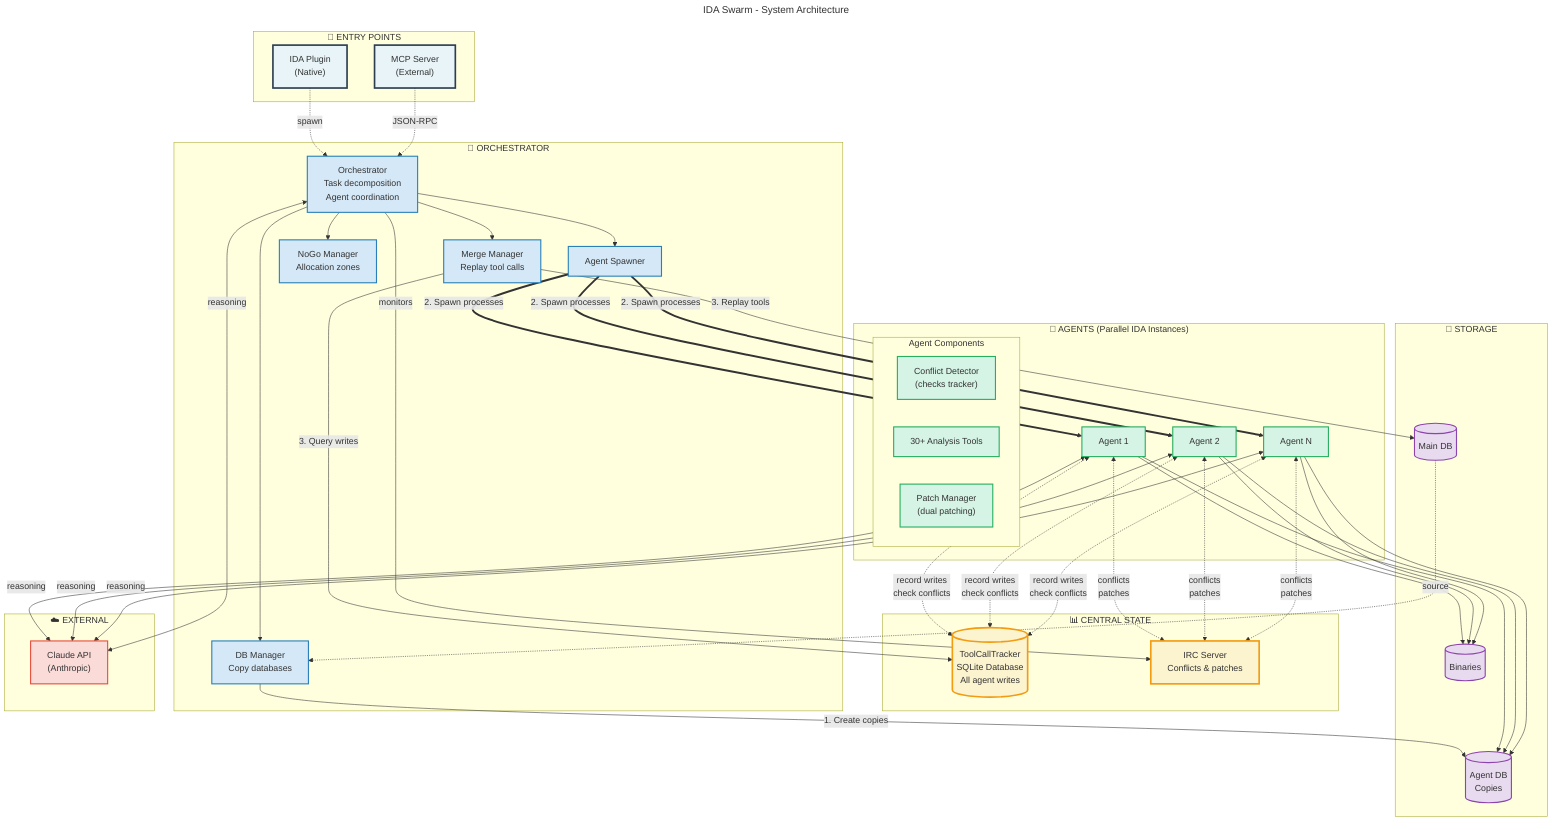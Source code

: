 ---
title: IDA Swarm - System Architecture
---
graph TB
    subgraph entry["🚪 ENTRY POINTS"]
        plugin["IDA Plugin<br/>(Native)"]
        mcp["MCP Server<br/>(External)"]
    end

    subgraph orchestrator["🎯 ORCHESTRATOR"]
        orch["Orchestrator<br/>Task decomposition<br/>Agent coordination"]
        spawn["Agent Spawner"]
        dbmgr["DB Manager<br/>Copy databases"]
        merge["Merge Manager<br/>Replay tool calls"]
        nogo["NoGo Manager<br/>Allocation zones"]
    end

    subgraph central["📊 CENTRAL STATE"]
        tracker[("ToolCallTracker<br/>SQLite Database<br/>All agent writes")]
        irc["IRC Server<br/>Conflicts & patches"]
    end

    subgraph agents["🤖 AGENTS (Parallel IDA Instances)"]
        direction TB
        agent1["Agent 1"]
        agent2["Agent 2"]
        agentN["Agent N"]

        subgraph agent_internals["Agent Components"]
            conflict["Conflict Detector<br/>(checks tracker)"]
            tools["30+ Analysis Tools"]
            patch["Patch Manager<br/>(dual patching)"]
        end
    end

    subgraph storage["💾 STORAGE"]
        maindb[("Main DB")]
        agentdbs[("Agent DB<br/>Copies")]
        binaries[("Binaries")]
    end

    subgraph external["☁️ EXTERNAL"]
        claude["Claude API<br/>(Anthropic)"]
    end

    %% Entry to Orchestrator
    plugin -.->|"spawn"| orch
    mcp -.->|"JSON-RPC"| orch

    %% Orchestrator components
    orch --> spawn
    orch --> dbmgr
    orch --> merge
    orch --> nogo

    %% Database creation
    dbmgr -->|"1. Create copies"| agentdbs
    maindb -.->|"source"| dbmgr

    %% Agent spawning
    spawn ==>|"2. Spawn processes"| agent1
    spawn ==>|"2. Spawn processes"| agent2
    spawn ==>|"2. Spawn processes"| agentN

    %% Agents work on their copies
    agent1 --> agentdbs
    agent2 --> agentdbs
    agentN --> agentdbs
    agent1 --> binaries
    agent2 --> binaries
    agentN --> binaries

    %% Central state interactions
    agent1 <-.->|"record writes<br/>check conflicts"| tracker
    agent2 <-.->|"record writes<br/>check conflicts"| tracker
    agentN <-.->|"record writes<br/>check conflicts"| tracker

    orch -->|"monitors"| irc
    agent1 <-.->|"conflicts<br/>patches"| irc
    agent2 <-.->|"conflicts<br/>patches"| irc
    agentN <-.->|"conflicts<br/>patches"| irc

    %% Merge back
    merge -->|"3. Query writes"| tracker
    merge -->|"3. Replay tools"| maindb

    %% Claude API
    orch <-->|"reasoning"| claude
    agent1 <-->|"reasoning"| claude
    agent2 <-->|"reasoning"| claude
    agentN <-->|"reasoning"| claude

    %% Styling
    classDef entryStyle fill:#E8F4F8,stroke:#2C3E50,stroke-width:3px
    classDef orchStyle fill:#D5E8F7,stroke:#2980B9,stroke-width:2px
    classDef centralStyle fill:#FCF3CF,stroke:#F39C12,stroke-width:3px
    classDef agentStyle fill:#D5F4E6,stroke:#27AE60,stroke-width:2px
    classDef storageStyle fill:#E8DAEF,stroke:#8E44AD,stroke-width:2px
    classDef externalStyle fill:#FADBD8,stroke:#E74C3C,stroke-width:2px

    class plugin,mcp entryStyle
    class orch,spawn,dbmgr,merge,nogo orchStyle
    class tracker,irc centralStyle
    class agent1,agent2,agentN,conflict,tools,patch agentStyle
    class maindb,agentdbs,binaries storageStyle
    class claude externalStyle